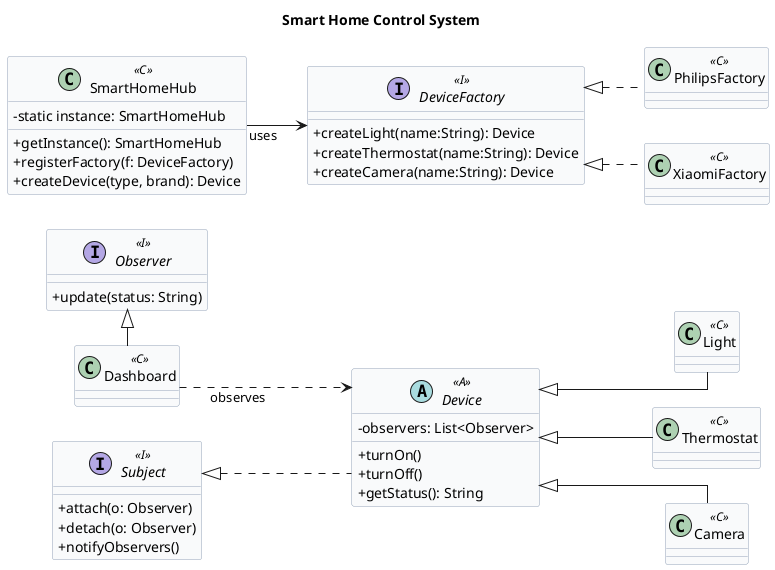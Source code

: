 @startuml
title Smart Home Control System

skinparam shadowing false
skinparam linetype ortho
skinparam defaultFontName Arial
skinparam classAttributeIconSize 0
skinparam backgroundColor #FFFFFF
skinparam class {
  BackgroundColor #F9FAFB
  BorderColor #94A3B8
}
skinparam interface {
  BackgroundColor #EEF2FF
  BorderColor #6366F1
}
skinparam stereotype {
  C BackgroundColor #DCFCE7
  I BackgroundColor #E0E7FF
  A BackgroundColor #FFE4E6
}

left to right direction

' ==== OBSERVER side ====
interface Observer <<I>> {
  +update(status: String)
}

interface Subject <<I>> {
  +attach(o: Observer)
  +detach(o: Observer)
  +notifyObservers()
}

abstract class Device <<A>> {
  -observers: List<Observer>
  +turnOn()
  +turnOff()
  +getStatus(): String
}

class Light <<C>>
class Thermostat <<C>>
class Camera <<C>>

class Dashboard <<C>>

' relationships (Observer pattern)
Subject <|.. Device
Observer <|- Dashboard
Dashboard ..> Device : observes
Device <|-- Light
Device <|-- Thermostat
Device <|-- Camera

' ==== ABSTRACT FACTORY side ====
interface DeviceFactory <<I>> {
  +createLight(name:String): Device
  +createThermostat(name:String): Device
  +createCamera(name:String): Device
}

class PhilipsFactory <<C>>
class XiaomiFactory  <<C>>

DeviceFactory <|.. PhilipsFactory
DeviceFactory <|.. XiaomiFactory

' ==== SINGLETON HUB ====
class SmartHomeHub <<C>> {
  -static instance: SmartHomeHub
  +getInstance(): SmartHomeHub
  +registerFactory(f: DeviceFactory)
  +createDevice(type, brand): Device
}

SmartHomeHub --> DeviceFactory : uses

@enduml
